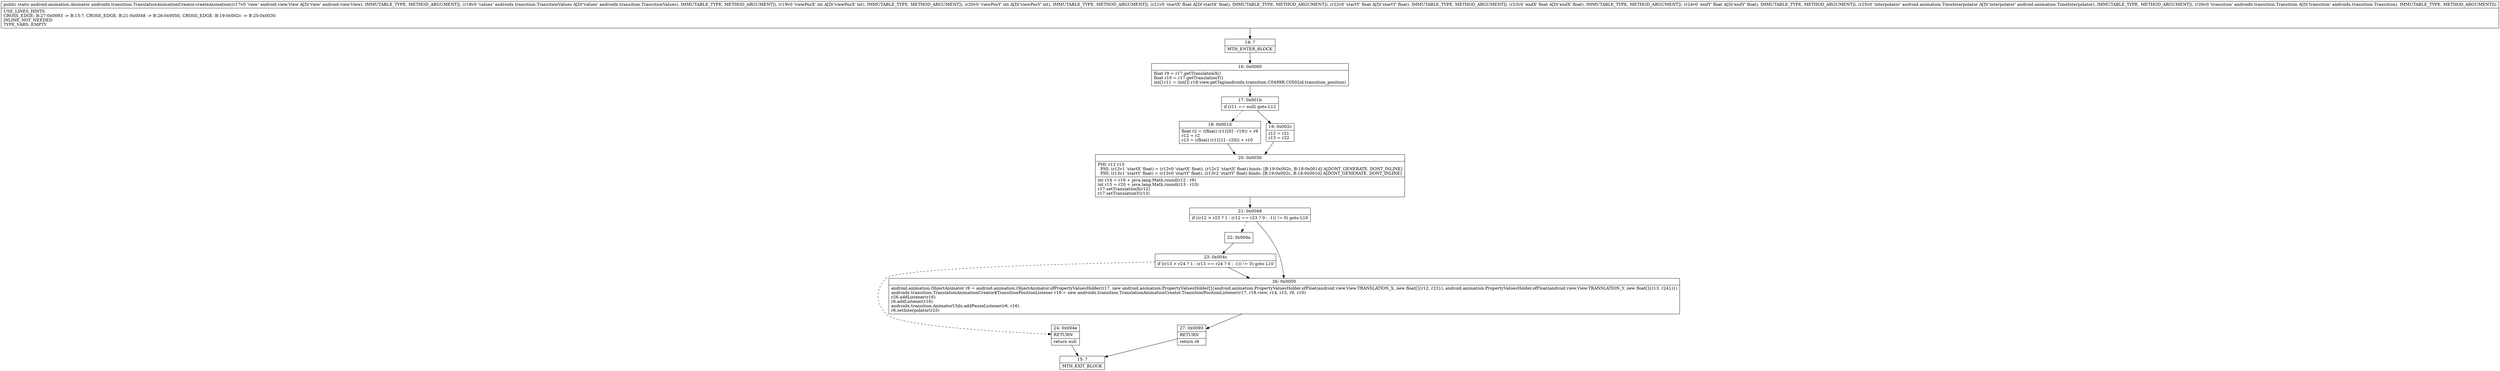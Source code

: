 digraph "CFG forandroidx.transition.TranslationAnimationCreator.createAnimation(Landroid\/view\/View;Landroidx\/transition\/TransitionValues;IIFFFFLandroid\/animation\/TimeInterpolator;Landroidx\/transition\/Transition;)Landroid\/animation\/Animator;" {
Node_14 [shape=record,label="{14\:\ ?|MTH_ENTER_BLOCK\l}"];
Node_16 [shape=record,label="{16\:\ 0x0000|float r9 = r17.getTranslationX()\lfloat r10 = r17.getTranslationY()\lint[] r11 = (int[]) r18.view.getTag(androidx.transition.C0499R.C0502id.transition_position)\l}"];
Node_17 [shape=record,label="{17\:\ 0x001b|if (r11 == null) goto L12\l}"];
Node_18 [shape=record,label="{18\:\ 0x001d|float r2 = ((float) (r11[0] \- r19)) + r9\lr12 = r2\lr13 = ((float) (r11[1] \- r20)) + r10\l}"];
Node_20 [shape=record,label="{20\:\ 0x0030|PHI: r12 r13 \l  PHI: (r12v1 'startX' float) = (r12v0 'startX' float), (r12v2 'startX' float) binds: [B:19:0x002c, B:18:0x001d] A[DONT_GENERATE, DONT_INLINE]\l  PHI: (r13v1 'startY' float) = (r13v0 'startY' float), (r13v2 'startY' float) binds: [B:19:0x002c, B:18:0x001d] A[DONT_GENERATE, DONT_INLINE]\l|int r14 = r19 + java.lang.Math.round(r12 \- r9)\lint r15 = r20 + java.lang.Math.round(r13 \- r10)\lr17.setTranslationX(r12)\lr17.setTranslationY(r13)\l}"];
Node_21 [shape=record,label="{21\:\ 0x0048|if ((r12 \> r23 ? 1 : (r12 == r23 ? 0 : \-1)) != 0) goto L10\l}"];
Node_22 [shape=record,label="{22\:\ 0x004a}"];
Node_23 [shape=record,label="{23\:\ 0x004c|if ((r13 \> r24 ? 1 : (r13 == r24 ? 0 : \-1)) != 0) goto L10\l}"];
Node_24 [shape=record,label="{24\:\ 0x004e|RETURN\l|return null\l}"];
Node_15 [shape=record,label="{15\:\ ?|MTH_EXIT_BLOCK\l}"];
Node_26 [shape=record,label="{26\:\ 0x0050|android.animation.ObjectAnimator r6 = android.animation.ObjectAnimator.ofPropertyValuesHolder(r17, new android.animation.PropertyValuesHolder[]\{android.animation.PropertyValuesHolder.ofFloat(android.view.View.TRANSLATION_X, new float[]\{r12, r23\}), android.animation.PropertyValuesHolder.ofFloat(android.view.View.TRANSLATION_Y, new float[]\{r13, r24\})\})\landroidx.transition.TranslationAnimationCreator$TransitionPositionListener r16 = new androidx.transition.TranslationAnimationCreator.TransitionPositionListener(r17, r18.view, r14, r15, r9, r10)\lr26.addListener(r16)\lr6.addListener(r16)\landroidx.transition.AnimatorUtils.addPauseListener(r6, r16)\lr6.setInterpolator(r25)\l}"];
Node_27 [shape=record,label="{27\:\ 0x0093|RETURN\l|return r6\l}"];
Node_19 [shape=record,label="{19\:\ 0x002c|r12 = r21\lr13 = r22\l}"];
MethodNode[shape=record,label="{public static android.animation.Animator androidx.transition.TranslationAnimationCreator.createAnimation((r17v0 'view' android.view.View A[D('view' android.view.View), IMMUTABLE_TYPE, METHOD_ARGUMENT]), (r18v0 'values' androidx.transition.TransitionValues A[D('values' androidx.transition.TransitionValues), IMMUTABLE_TYPE, METHOD_ARGUMENT]), (r19v0 'viewPosX' int A[D('viewPosX' int), IMMUTABLE_TYPE, METHOD_ARGUMENT]), (r20v0 'viewPosY' int A[D('viewPosY' int), IMMUTABLE_TYPE, METHOD_ARGUMENT]), (r21v0 'startX' float A[D('startX' float), IMMUTABLE_TYPE, METHOD_ARGUMENT]), (r22v0 'startY' float A[D('startY' float), IMMUTABLE_TYPE, METHOD_ARGUMENT]), (r23v0 'endX' float A[D('endX' float), IMMUTABLE_TYPE, METHOD_ARGUMENT]), (r24v0 'endY' float A[D('endY' float), IMMUTABLE_TYPE, METHOD_ARGUMENT]), (r25v0 'interpolator' android.animation.TimeInterpolator A[D('interpolator' android.animation.TimeInterpolator), IMMUTABLE_TYPE, METHOD_ARGUMENT]), (r26v0 'transition' androidx.transition.Transition A[D('transition' androidx.transition.Transition), IMMUTABLE_TYPE, METHOD_ARGUMENT]))  | USE_LINES_HINTS\lCROSS_EDGE: B:27:0x0093 \-\> B:15:?, CROSS_EDGE: B:21:0x0048 \-\> B:26:0x0050, CROSS_EDGE: B:19:0x002c \-\> B:20:0x0030\lINLINE_NOT_NEEDED\lTYPE_VARS: EMPTY\l}"];
MethodNode -> Node_14;Node_14 -> Node_16;
Node_16 -> Node_17;
Node_17 -> Node_18[style=dashed];
Node_17 -> Node_19;
Node_18 -> Node_20;
Node_20 -> Node_21;
Node_21 -> Node_22[style=dashed];
Node_21 -> Node_26;
Node_22 -> Node_23;
Node_23 -> Node_24[style=dashed];
Node_23 -> Node_26;
Node_24 -> Node_15;
Node_26 -> Node_27;
Node_27 -> Node_15;
Node_19 -> Node_20;
}

